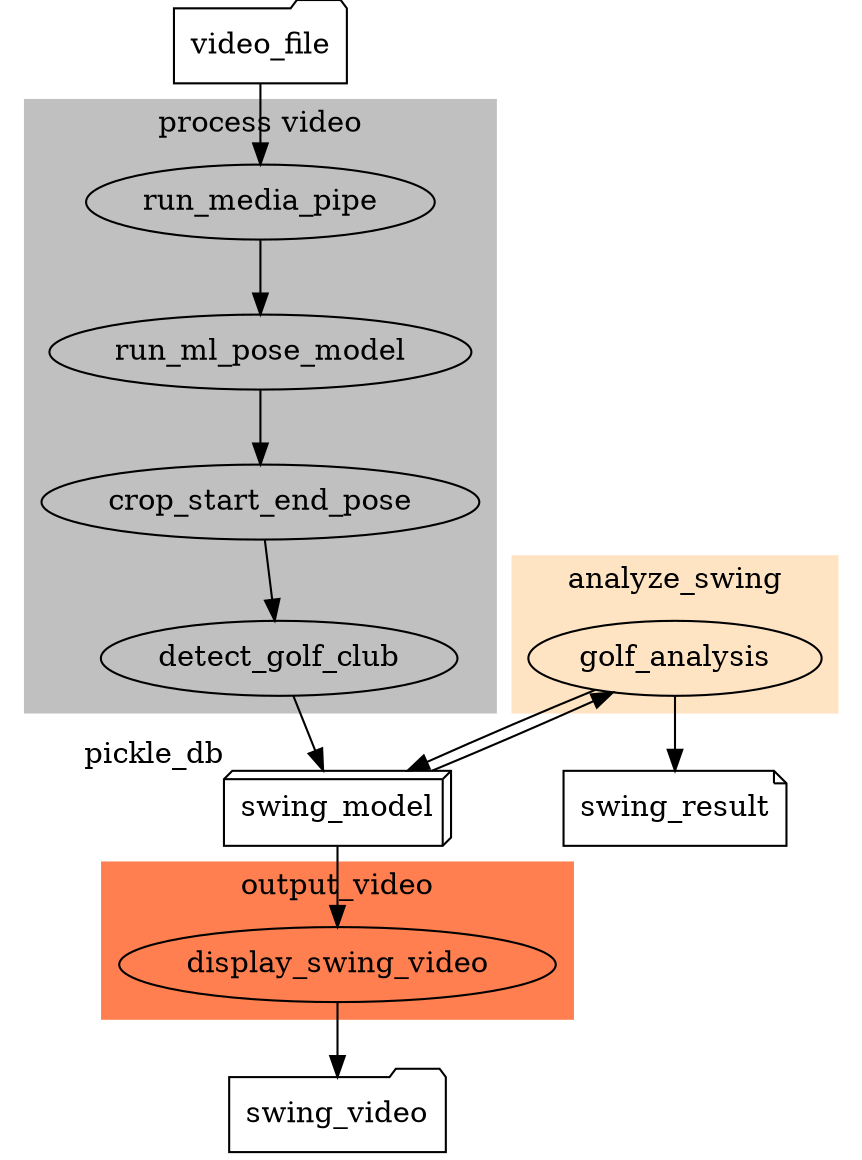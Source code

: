 digraph G {

  subgraph cluster_0 {
    style="filled";
    color="grey";
    run_media_pipe -> run_ml_pose_model -> crop_start_end_pose -> detect_golf_club;
    label = "process video";
  }

  
  video_file -> run_media_pipe;
 
  detect_golf_club -> swing_model;
  
  golf_analysis -> swing_model
  swing_model -> golf_analysis
  
  golf_analysis -> swing_result
  
  swing_model -> display_swing_video;
  
  display_swing_video -> swing_video;
  
  subgraph cluster_1 {
    style = filled;
    color=bisque;
    node [style=filled,color=white];
    label="analyze_swing";
    golf_analysis;
  }
  
  subgraph cluster_2 {
      label="output_video"
      style="filled";
      display_swing_video;
      color=coral;
  }
  
  video_file [shape=folder];
  swing_model [shape=box3d, xlabel="pickle_db"];
  swing_result[shape=note];
  swing_video [shape=folder];
}